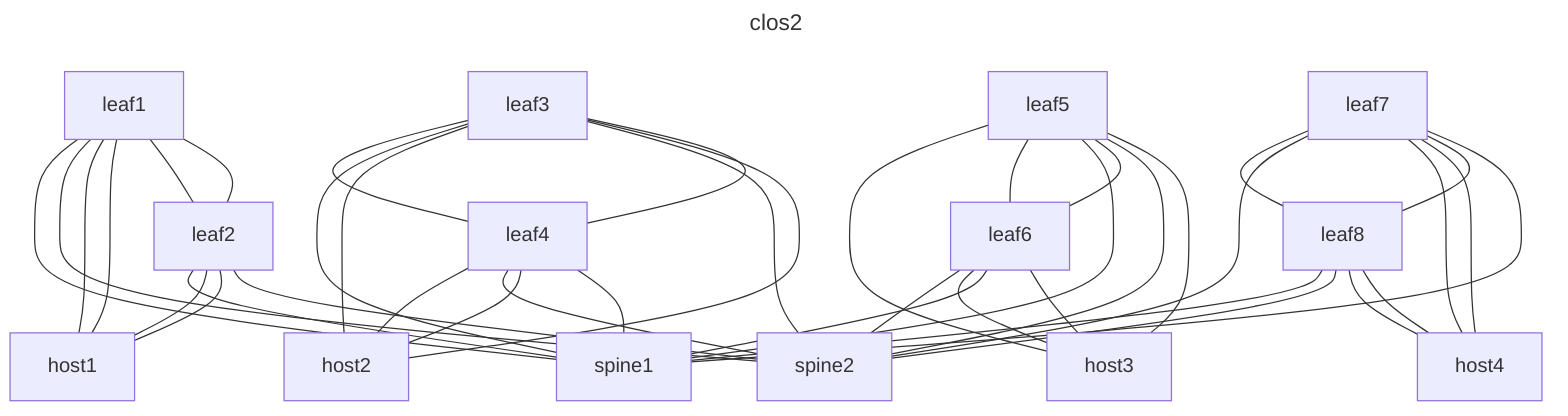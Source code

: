 ---
title: clos2
---
graph TD
  leaf1---spine1
  leaf1---spine2
  leaf1---host1
  leaf1---host1
  leaf1---leaf2
  leaf1---leaf2
  leaf4---host2
  leaf3---leaf4
  leaf5---host3
  leaf5---leaf6
  leaf5---spine1
  leaf6---spine2
  leaf7---leaf8
  leaf7---spine2
  leaf8---spine1
  leaf2---spine1
  leaf3---spine1
  leaf4---spine2
  leaf3---host2
  leaf6---host3
  leaf7---host4
  leaf7---host4
  leaf3---spine2
  leaf5---leaf6
  leaf8---spine2
  leaf3---host2
  leaf6---spine1
  leaf6---host3
  leaf5---spine2
  leaf7---leaf8
  leaf2---host1
  leaf4---host2
  leaf4---spine1
  leaf8---host4
  leaf7---spine1
  leaf2---host1
  leaf2---spine2
  leaf3---leaf4
  leaf5---host3
  leaf8---host4